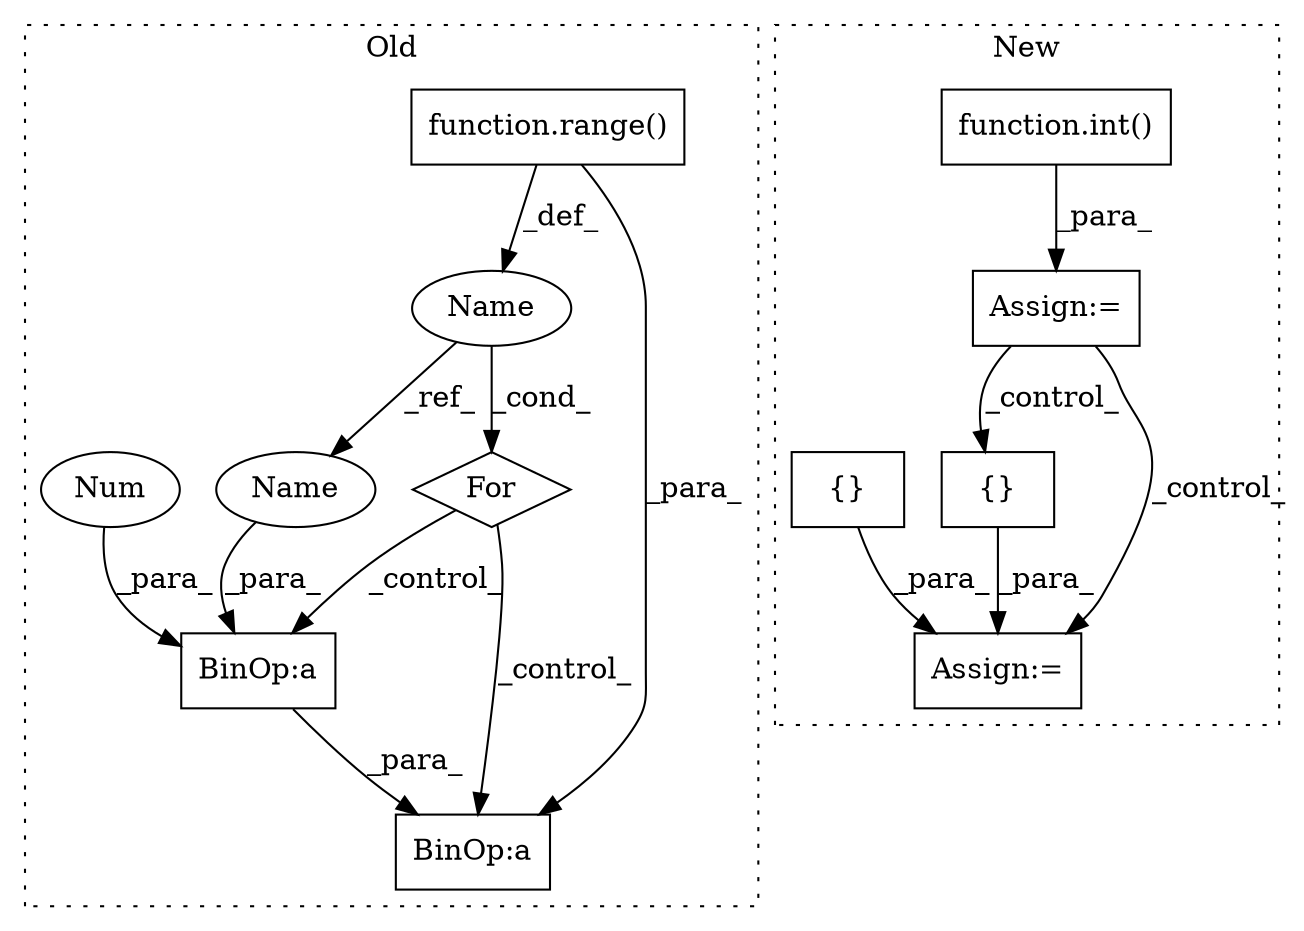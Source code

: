 digraph G {
subgraph cluster0 {
1 [label="For" a="107" s="4754,4810" l="4,5" shape="diamond"];
3 [label="function.range()" a="75" s="4763,4809" l="6,1" shape="box"];
5 [label="BinOp:a" a="82" s="4879" l="3" shape="box"];
6 [label="Num" a="76" s="4882" l="1" shape="ellipse"];
7 [label="Name" a="87" s="4758" l="1" shape="ellipse"];
8 [label="BinOp:a" a="82" s="4868" l="3" shape="box"];
12 [label="Name" a="87" s="4878" l="1" shape="ellipse"];
label = "Old";
style="dotted";
}
subgraph cluster1 {
2 [label="function.int()" a="75" s="3183,3204" l="4,1" shape="box"];
4 [label="Assign:=" a="68" s="3180" l="3" shape="box"];
9 [label="{}" a="59" s="3294,3335" l="1,0" shape="box"];
10 [label="Assign:=" a="68" s="3290" l="4" shape="box"];
11 [label="{}" a="59" s="3120,3120" l="2,1" shape="box"];
label = "New";
style="dotted";
}
1 -> 5 [label="_control_"];
1 -> 8 [label="_control_"];
2 -> 4 [label="_para_"];
3 -> 7 [label="_def_"];
3 -> 8 [label="_para_"];
4 -> 9 [label="_control_"];
4 -> 10 [label="_control_"];
5 -> 8 [label="_para_"];
6 -> 5 [label="_para_"];
7 -> 1 [label="_cond_"];
7 -> 12 [label="_ref_"];
9 -> 10 [label="_para_"];
11 -> 10 [label="_para_"];
12 -> 5 [label="_para_"];
}